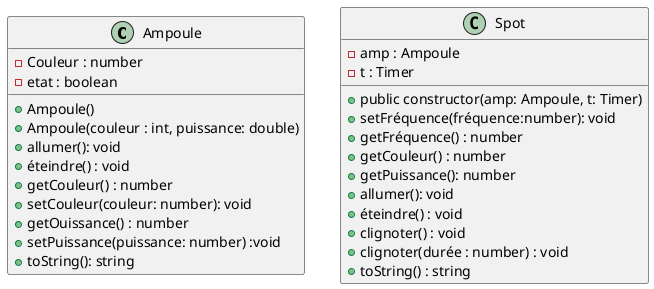 @startuml

class Ampoule {
- Couleur : number
-etat : boolean



+Ampoule()
+Ampoule(couleur : int, puissance: double)
+allumer(): void
+éteindre() : void
+getCouleur() : number
+setCouleur(couleur: number): void
+getOuissance() : number
+setPuissance(puissance: number) :void
+toString(): string

}



class Spot{
-amp : Ampoule
-t : Timer

+public constructor(amp: Ampoule, t: Timer)
+setFréquence(fréquence:number): void
+getFréquence() : number
+getCouleur() : number
+getPuissance(): number
+allumer(): void
+éteindre() : void
+clignoter() : void
+clignoter(durée : number) : void
+toString() : string
}
@enduml